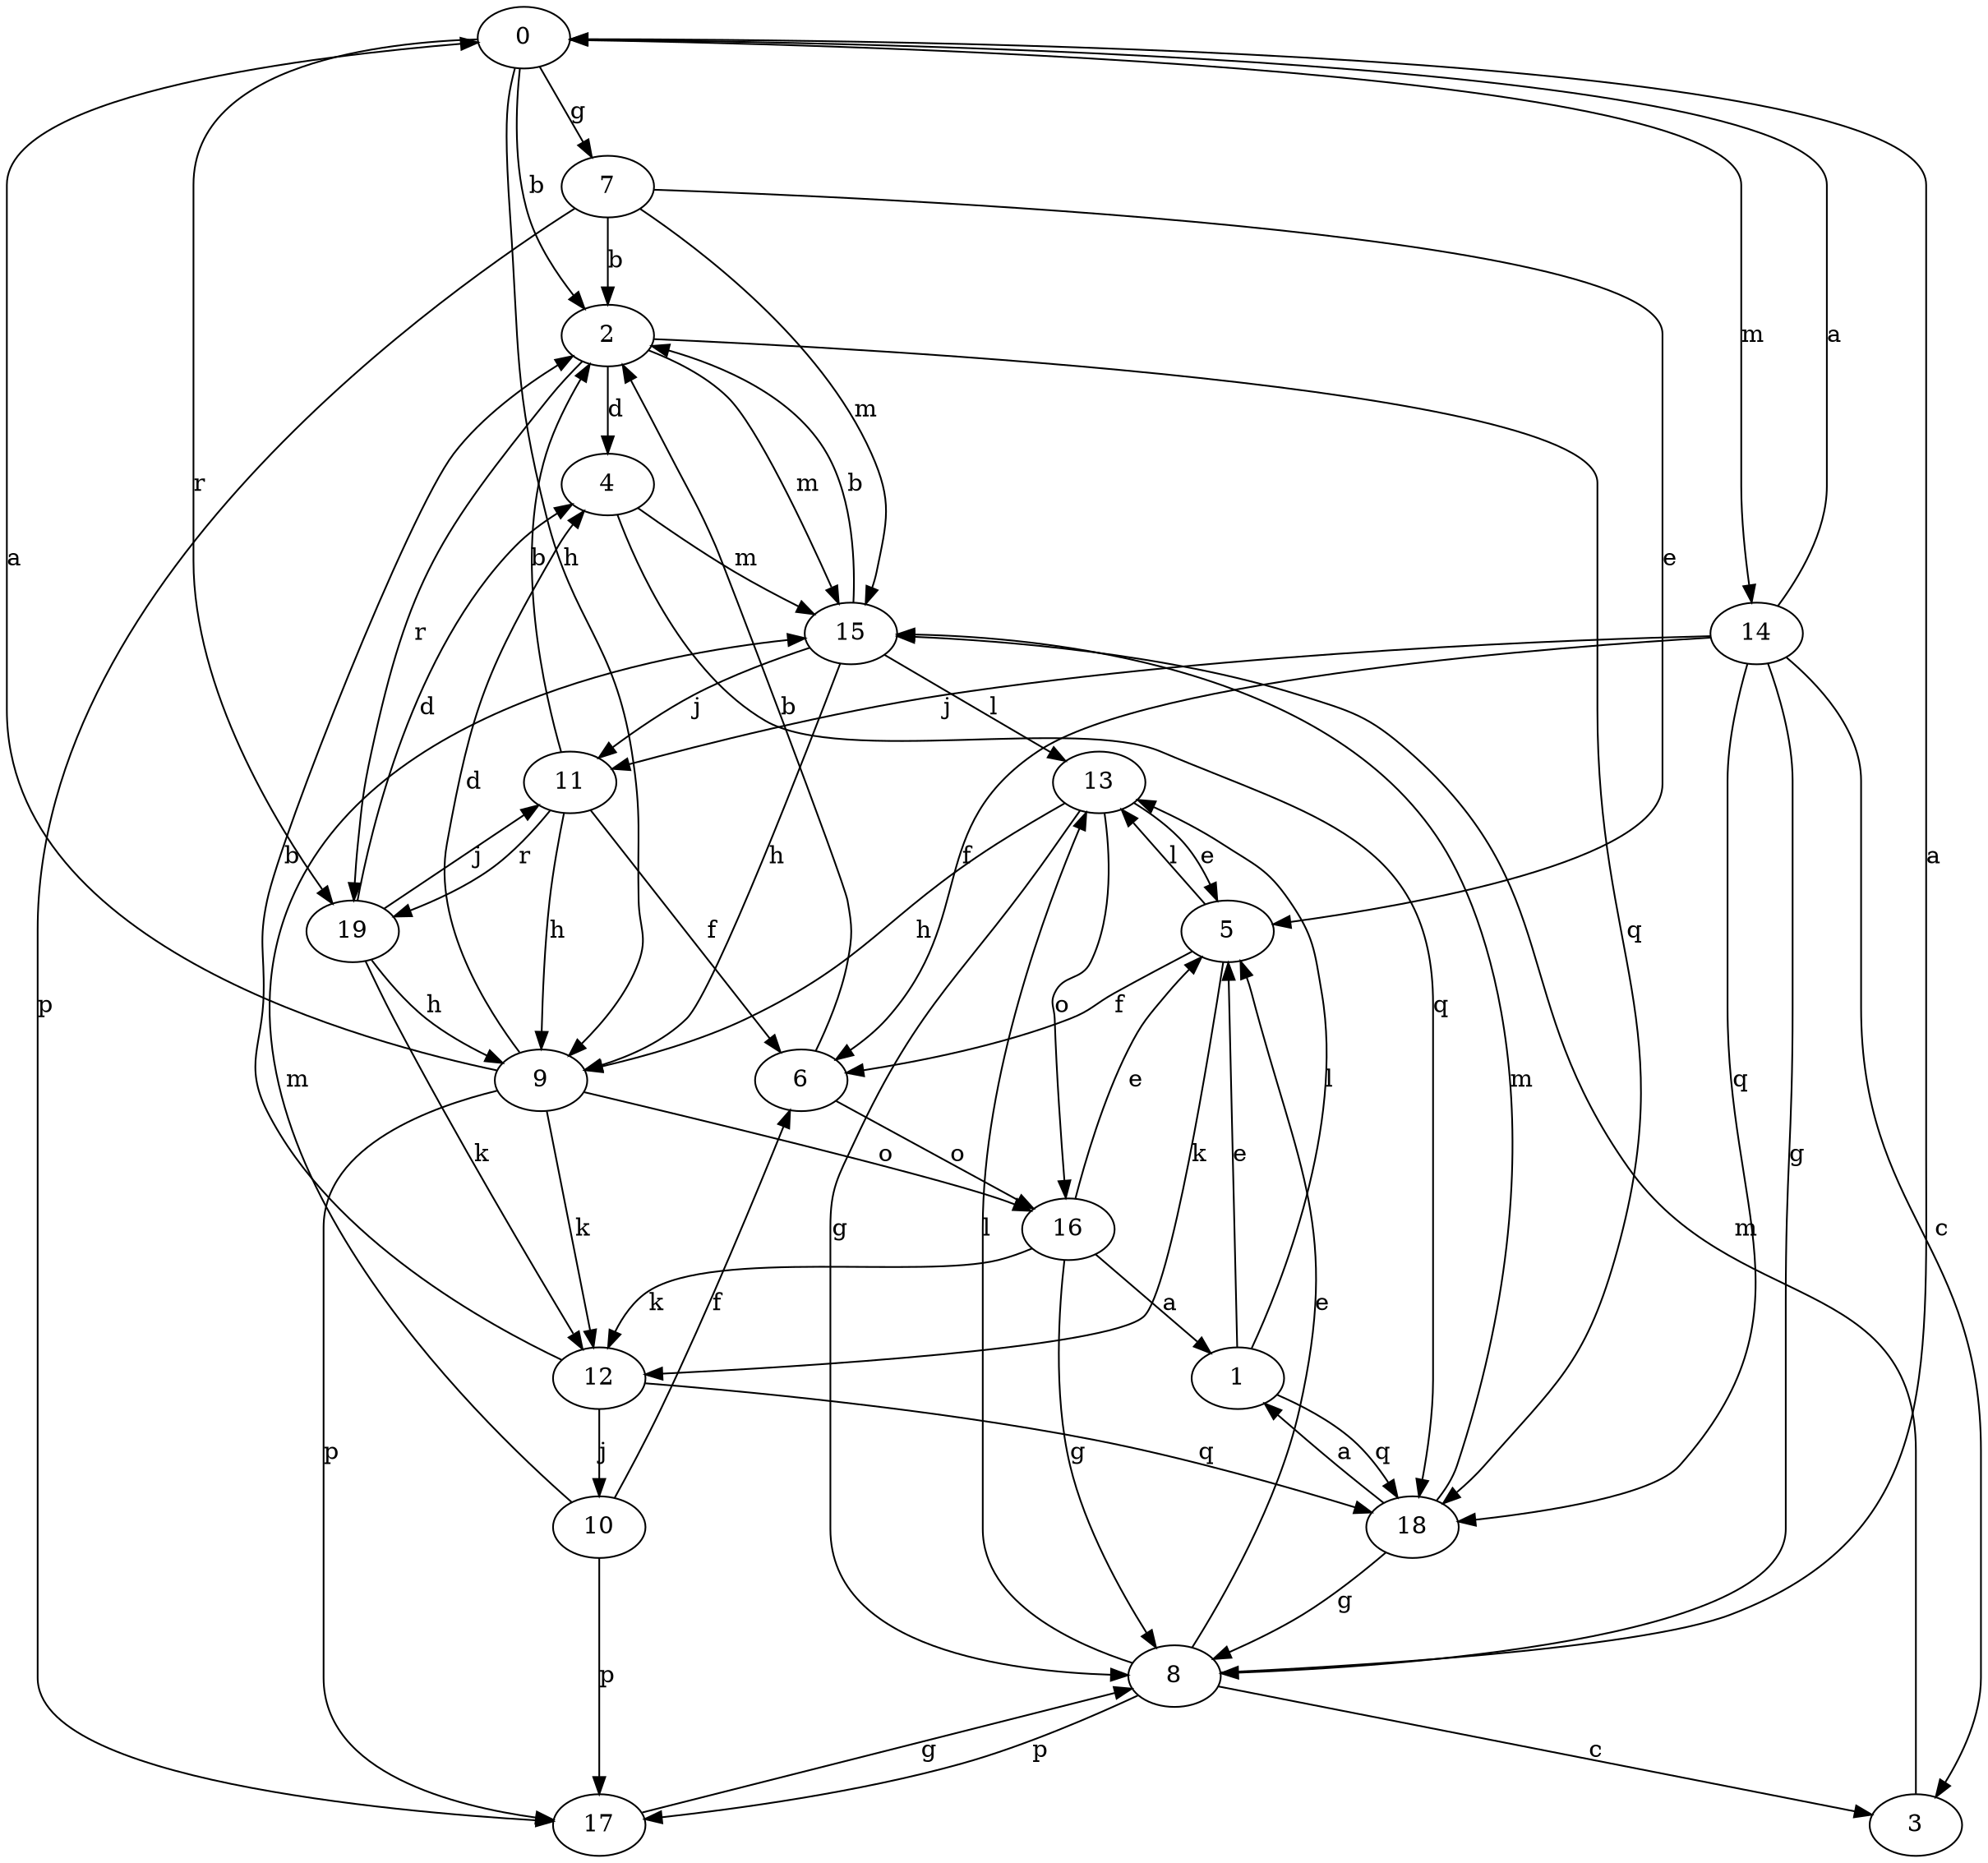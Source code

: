 strict digraph  {
0;
1;
2;
3;
4;
5;
6;
7;
8;
9;
10;
11;
12;
13;
14;
15;
16;
17;
18;
19;
0 -> 2  [label=b];
0 -> 7  [label=g];
0 -> 9  [label=h];
0 -> 14  [label=m];
0 -> 19  [label=r];
1 -> 5  [label=e];
1 -> 13  [label=l];
1 -> 18  [label=q];
2 -> 4  [label=d];
2 -> 15  [label=m];
2 -> 18  [label=q];
2 -> 19  [label=r];
3 -> 15  [label=m];
4 -> 15  [label=m];
4 -> 18  [label=q];
5 -> 6  [label=f];
5 -> 12  [label=k];
5 -> 13  [label=l];
6 -> 2  [label=b];
6 -> 16  [label=o];
7 -> 2  [label=b];
7 -> 5  [label=e];
7 -> 15  [label=m];
7 -> 17  [label=p];
8 -> 0  [label=a];
8 -> 3  [label=c];
8 -> 5  [label=e];
8 -> 13  [label=l];
8 -> 17  [label=p];
9 -> 0  [label=a];
9 -> 4  [label=d];
9 -> 12  [label=k];
9 -> 16  [label=o];
9 -> 17  [label=p];
10 -> 6  [label=f];
10 -> 15  [label=m];
10 -> 17  [label=p];
11 -> 2  [label=b];
11 -> 6  [label=f];
11 -> 9  [label=h];
11 -> 19  [label=r];
12 -> 2  [label=b];
12 -> 10  [label=j];
12 -> 18  [label=q];
13 -> 5  [label=e];
13 -> 8  [label=g];
13 -> 9  [label=h];
13 -> 16  [label=o];
14 -> 0  [label=a];
14 -> 3  [label=c];
14 -> 6  [label=f];
14 -> 8  [label=g];
14 -> 11  [label=j];
14 -> 18  [label=q];
15 -> 2  [label=b];
15 -> 9  [label=h];
15 -> 11  [label=j];
15 -> 13  [label=l];
16 -> 1  [label=a];
16 -> 5  [label=e];
16 -> 8  [label=g];
16 -> 12  [label=k];
17 -> 8  [label=g];
18 -> 1  [label=a];
18 -> 8  [label=g];
18 -> 15  [label=m];
19 -> 4  [label=d];
19 -> 9  [label=h];
19 -> 11  [label=j];
19 -> 12  [label=k];
}
